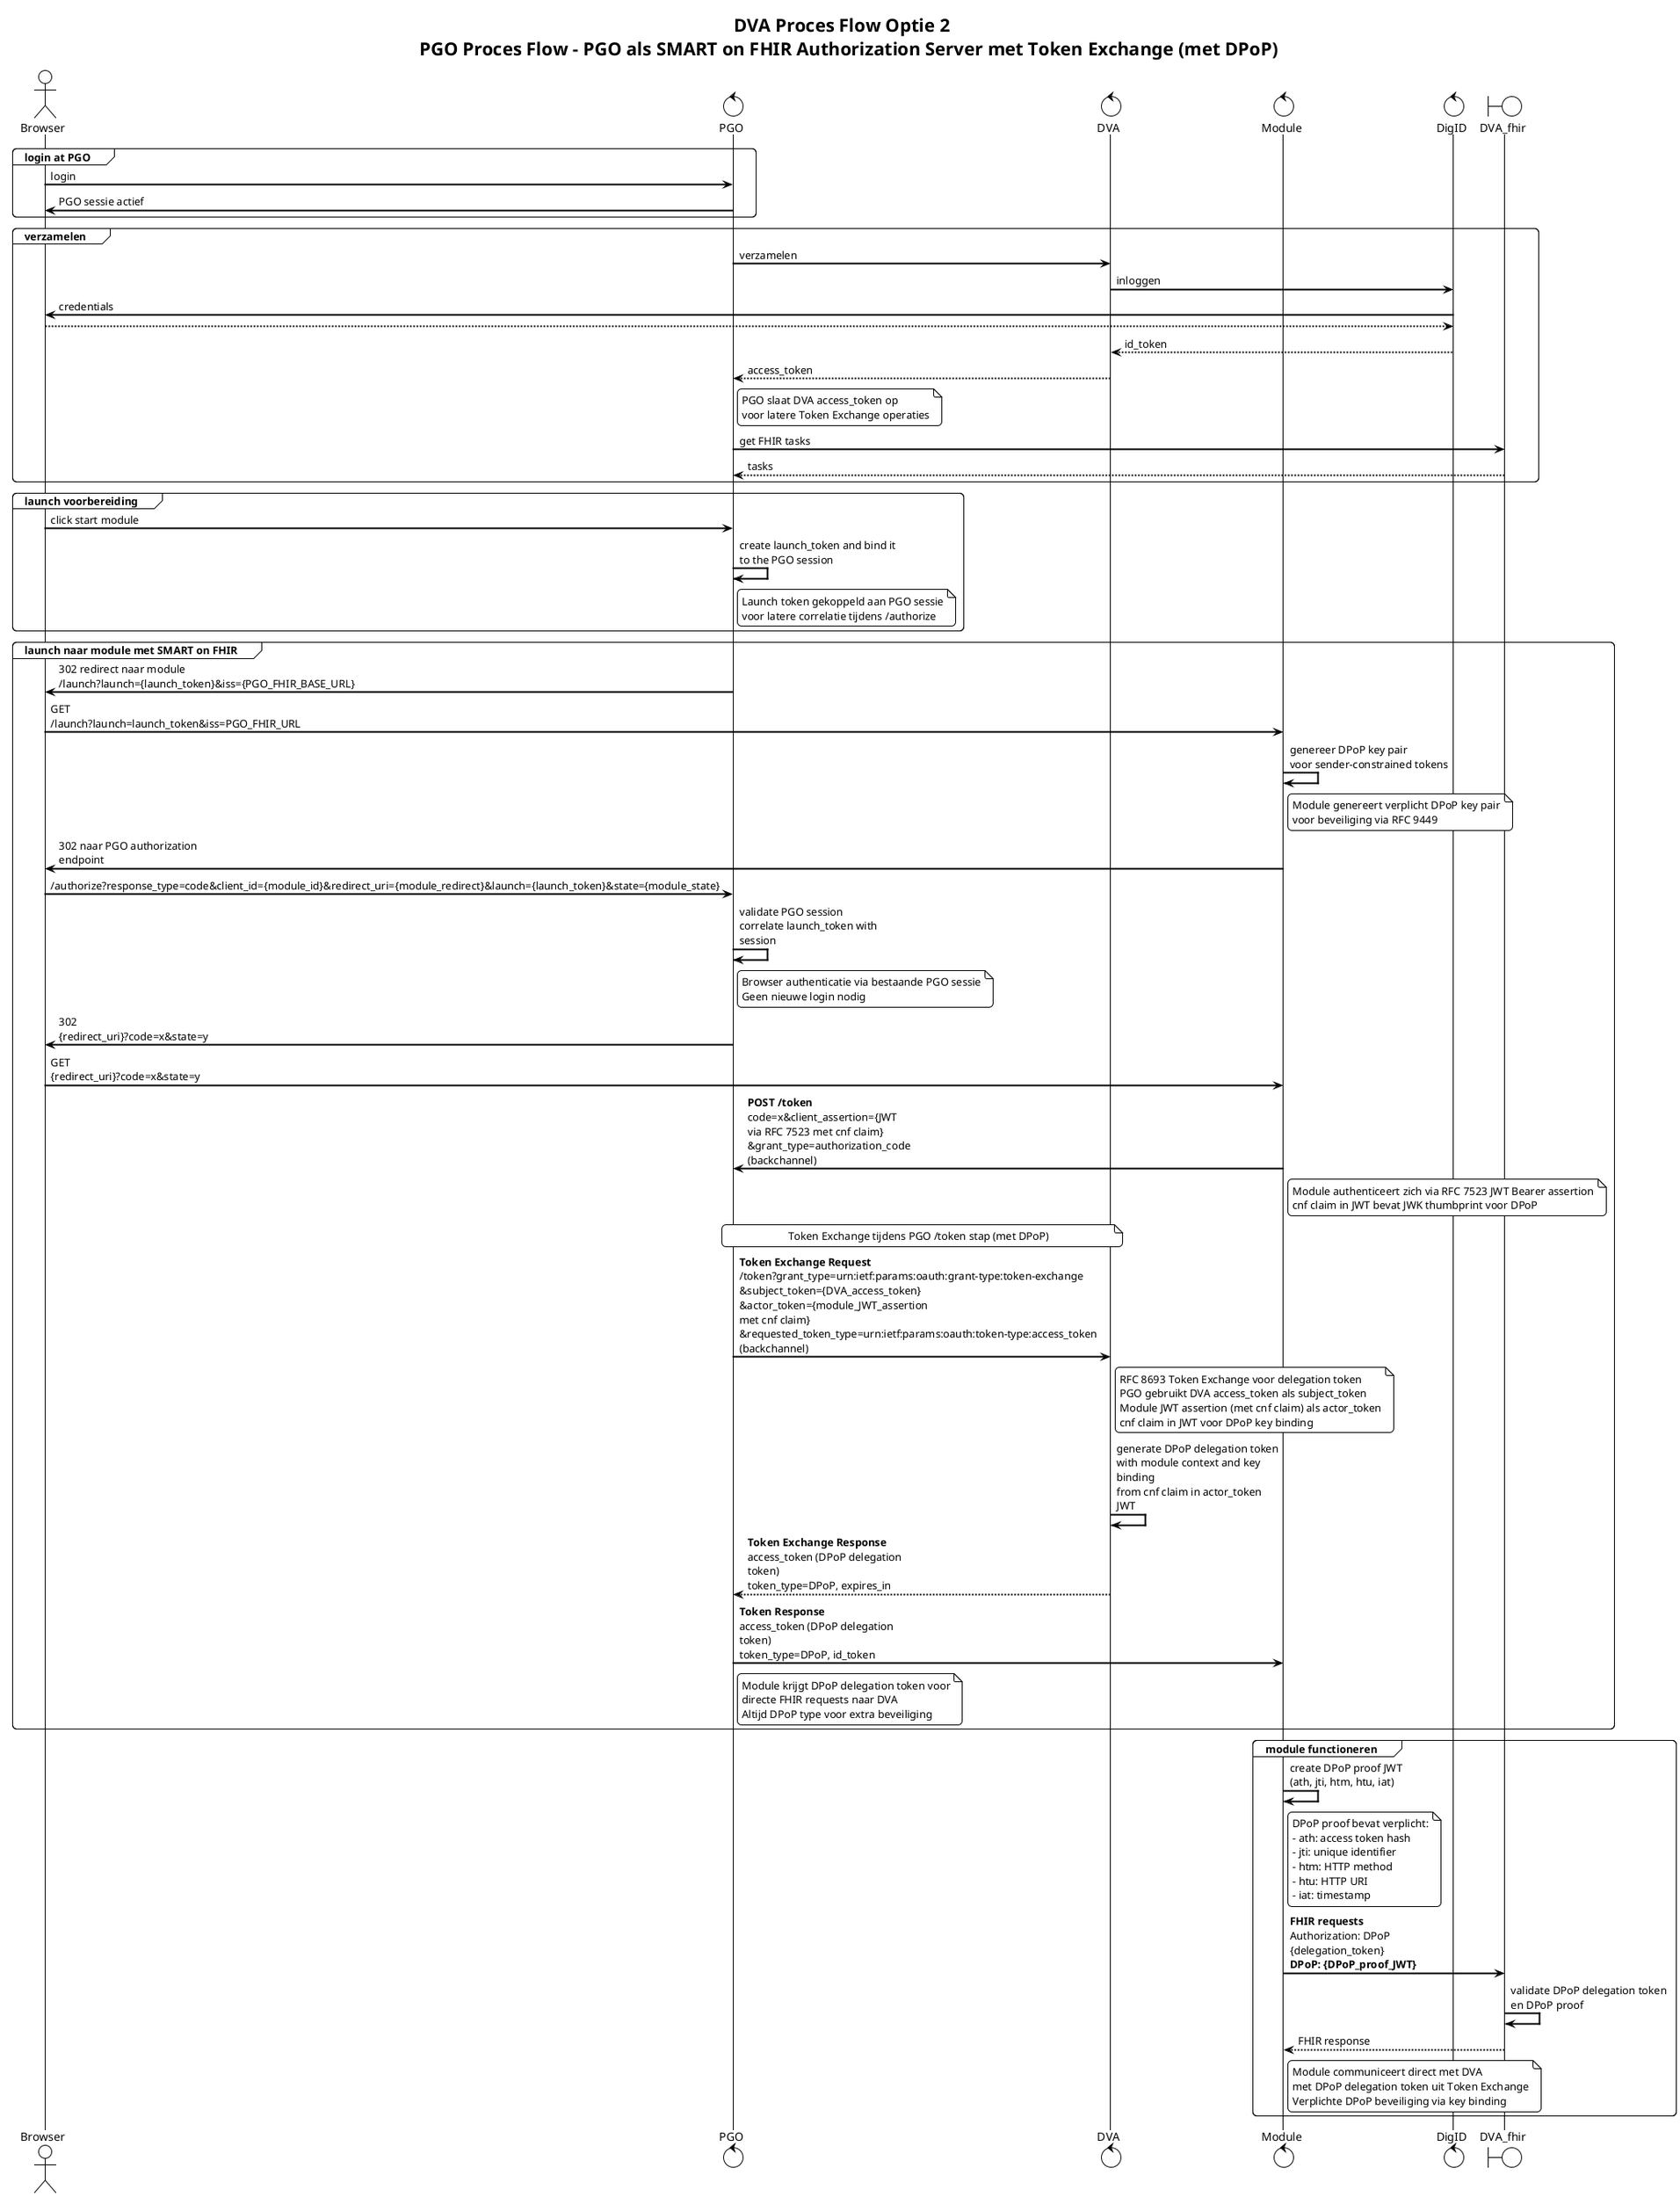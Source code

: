 
@startuml
title DVA Proces Flow Optie 2 \n  PGO Proces Flow - PGO als SMART on FHIR Authorization Server met Token Exchange (met DPoP)
!theme plain
skinparam backgroundColor white
skinparam sequenceArrowThickness 2
skinparam roundcorner 10
skinparam maxMessageSize 200

actor Browser
control PGO
control DVA
control Module
control DigID
boundary DVA_fhir

group login at PGO
Browser -> PGO: login
PGO -> Browser: PGO sessie actief
end

group verzamelen
PGO -> DVA: verzamelen
DVA -> DigID: inloggen
DigID -> Browser: credentials
Browser --> DigID
DigID --> DVA: id_token
DVA --> PGO: access_token
note right of PGO
PGO slaat DVA access_token op
voor latere Token Exchange operaties
end note
PGO -> DVA_fhir: get FHIR tasks
DVA_fhir --> PGO: tasks
end

group launch voorbereiding
Browser -> PGO: click start module
PGO -> PGO: create launch_token and bind it to the PGO session
note right of PGO
Launch token gekoppeld aan PGO sessie
voor latere correlatie tijdens /authorize
end note
end

group launch naar module met SMART on FHIR
PGO -> Browser: 302 redirect naar module\n/launch?launch={launch_token}&iss={PGO_FHIR_BASE_URL}
Browser -> Module: GET /launch?launch=launch_token&iss=PGO_FHIR_URL

Module -> Module: genereer DPoP key pair\nvoor sender-constrained tokens
note right of Module
Module genereert verplicht DPoP key pair
voor beveiliging via RFC 9449
end note

Module -> Browser: 302 naar PGO authorization endpoint
Browser -> PGO: /authorize?response_type=code&client_id={module_id}&redirect_uri={module_redirect}&launch={launch_token}&state={module_state}
PGO -> PGO: validate PGO session\ncorrelate launch_token with session
note right of PGO
Browser authenticatie via bestaande PGO sessie
Geen nieuwe login nodig
end note
PGO -> Browser: 302 {redirect_uri}?code=x&state=y
Browser -> Module: GET {redirect_uri}?code=x&state=y

Module -> PGO: **POST /token**\ncode=x&client_assertion={JWT via RFC 7523 met cnf claim}\n&grant_type=authorization_code\n(backchannel)
note right of Module
Module authenticeert zich via RFC 7523 JWT Bearer assertion
cnf claim in JWT bevat JWK thumbprint voor DPoP
end note

note over PGO, DVA : Token Exchange tijdens PGO /token stap (met DPoP)
PGO -> DVA: **Token Exchange Request**\n/token?grant_type=urn:ietf:params:oauth:grant-type:token-exchange\n&subject_token={DVA_access_token}\n&actor_token={module_JWT_assertion met cnf claim}\n&requested_token_type=urn:ietf:params:oauth:token-type:access_token\n(backchannel)
note right of DVA
RFC 8693 Token Exchange voor delegation token
PGO gebruikt DVA access_token als subject_token
Module JWT assertion (met cnf claim) als actor_token
cnf claim in JWT voor DPoP key binding
end note
DVA -> DVA: generate DPoP delegation token\nwith module context and key binding\nfrom cnf claim in actor_token JWT
DVA --> PGO: **Token Exchange Response**\naccess_token (DPoP delegation token)\ntoken_type=DPoP, expires_in

PGO -> Module: **Token Response**\naccess_token (DPoP delegation token)\ntoken_type=DPoP, id_token
note right of PGO
Module krijgt DPoP delegation token voor
directe FHIR requests naar DVA
Altijd DPoP type voor extra beveiliging
end note
end

group module functioneren
Module -> Module: create DPoP proof JWT\n(ath, jti, htm, htu, iat)
note right of Module
DPoP proof bevat verplicht:
- ath: access token hash
- jti: unique identifier
- htm: HTTP method
- htu: HTTP URI
- iat: timestamp
end note
Module -> DVA_fhir: **FHIR requests**\nAuthorization: DPoP {delegation_token}\n**DPoP: {DPoP_proof_JWT}**
DVA_fhir -> DVA_fhir: validate DPoP delegation token\nen DPoP proof
DVA_fhir --> Module: FHIR response
note right of Module
Module communiceert direct met DVA
met DPoP delegation token uit Token Exchange
Verplichte DPoP beveiliging via key binding
end note
end
@enduml

